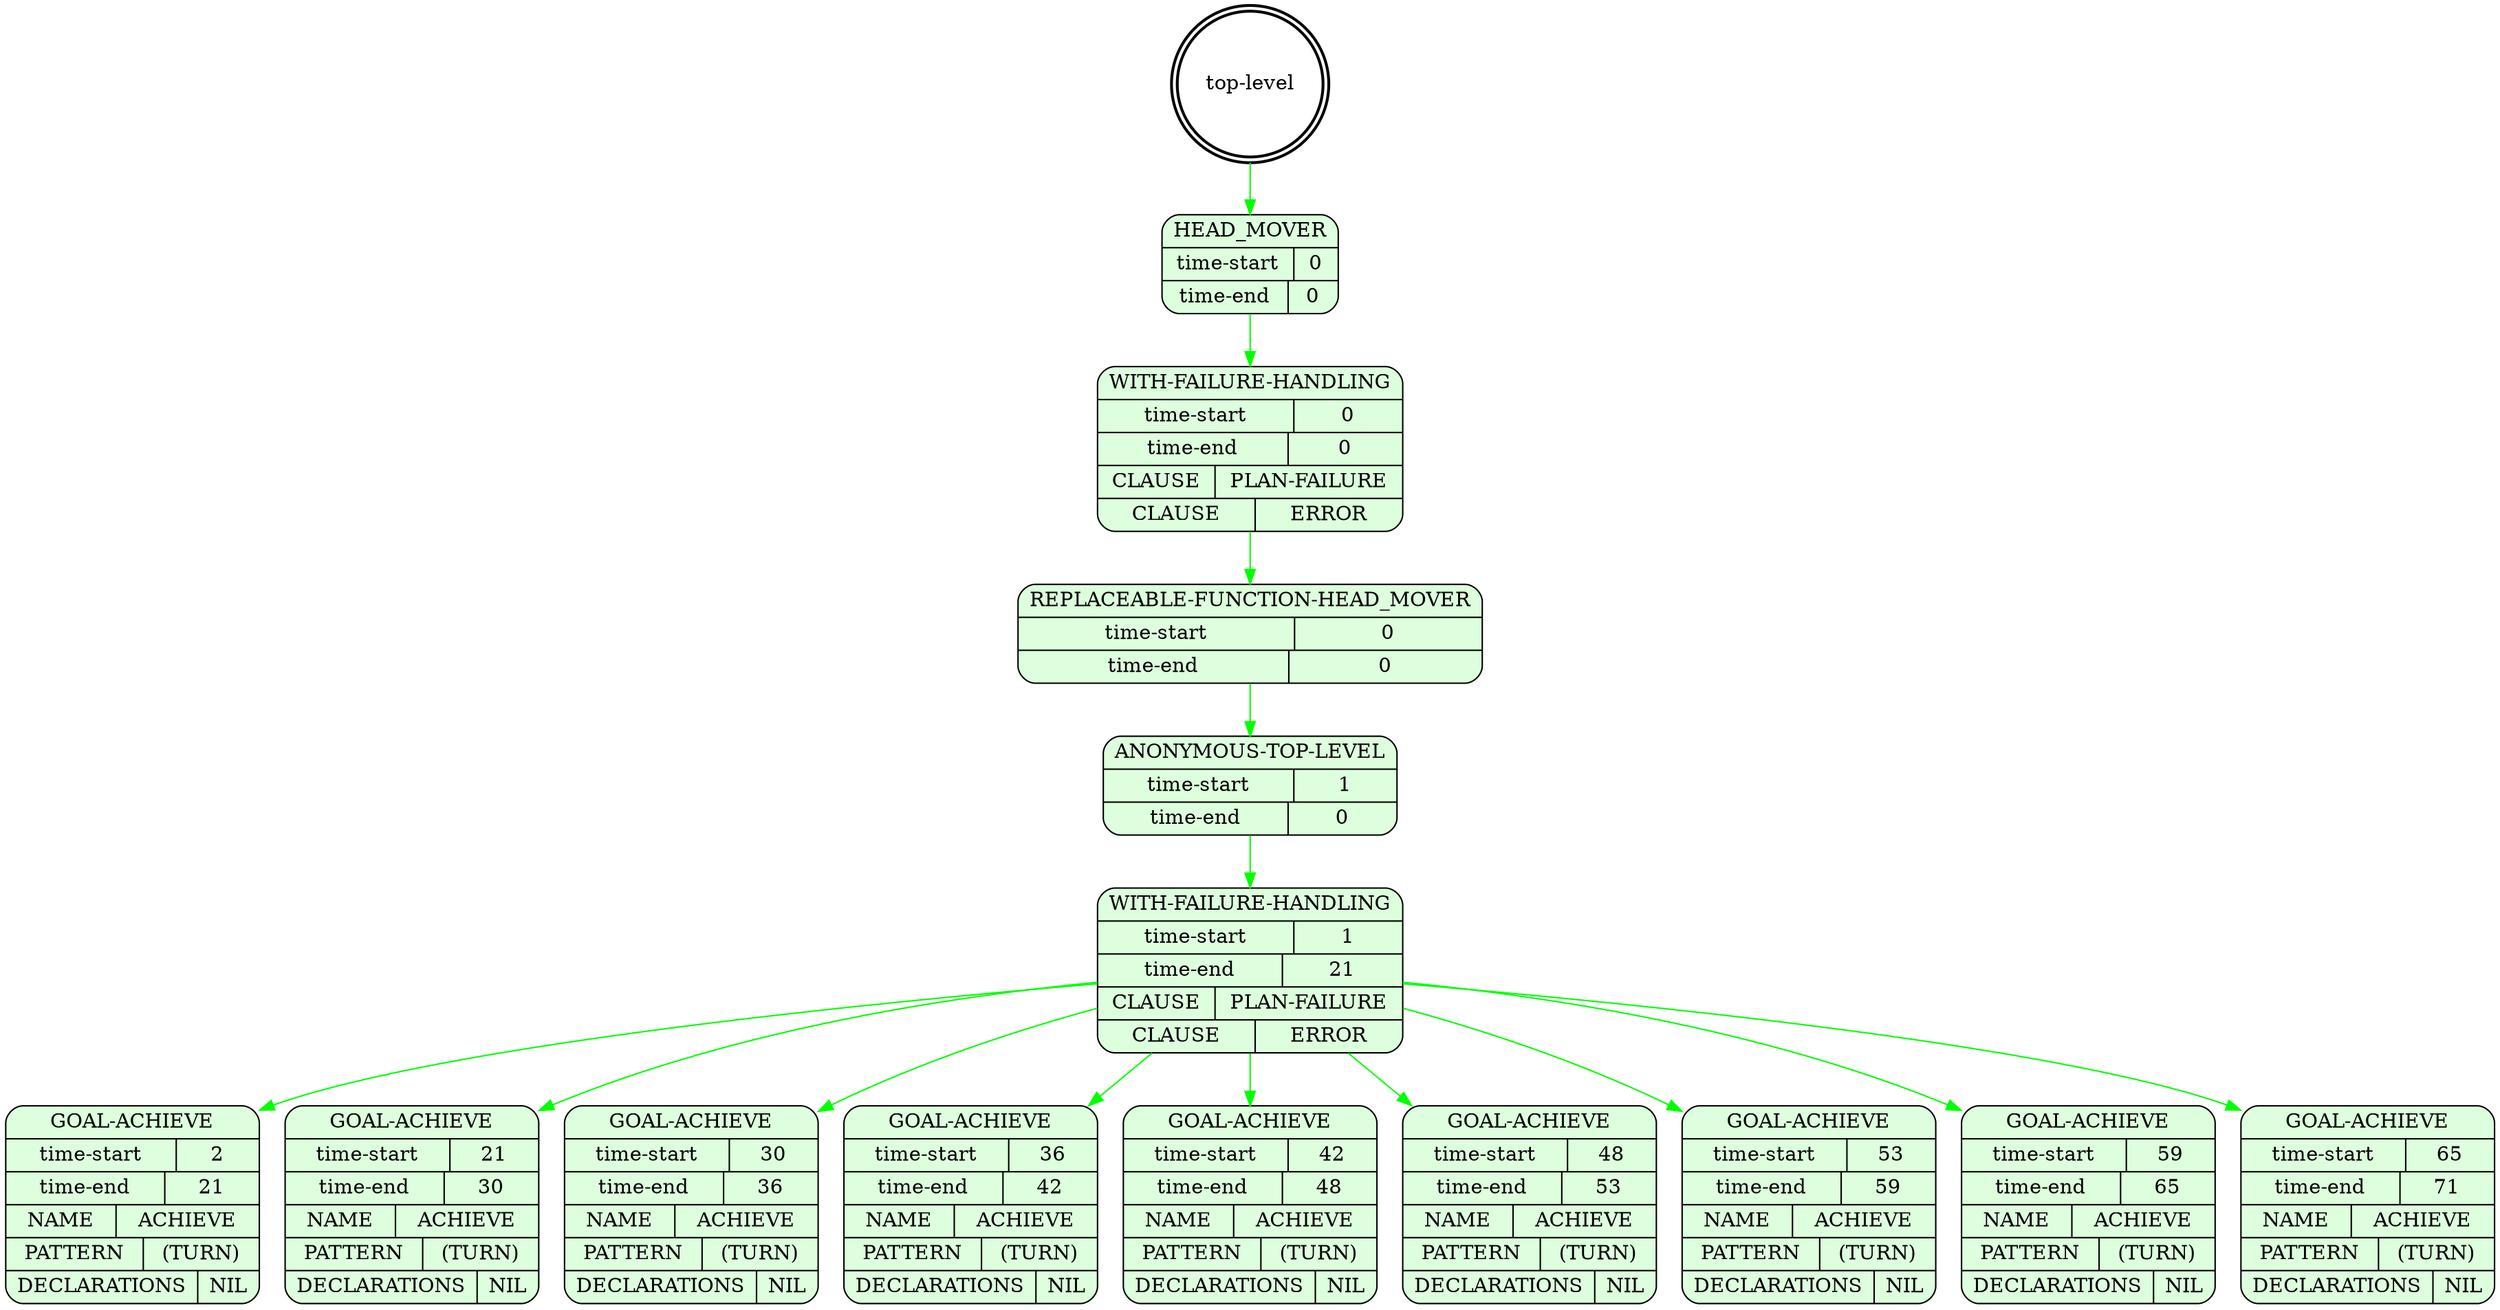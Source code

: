 digraph plangraph_un09uRejoVZxoPNk {
  node_0ikWkmpgfWVXD8cq [shape=doublecircle, style=bold, label="top-level"];

  node_tO3KVzkmLmLXRN3b [shape=Mrecord, style=filled, fillcolor="#ddffdd", label="{HEAD_MOVER|{time-start | 0}|{time-end | 0}}"];
  edge [color="green", label=""];
  node_0ikWkmpgfWVXD8cq -> node_tO3KVzkmLmLXRN3b;

  node_Vshq9oIJIfnmTX9L [shape=Mrecord, style=filled, fillcolor="#ddffdd", label="{WITH-FAILURE-HANDLING|{time-start | 0}|{time-end | 0}|{CLAUSE | PLAN-FAILURE}|{CLAUSE | ERROR}}"];
  edge [color="green", label=""];
  node_tO3KVzkmLmLXRN3b -> node_Vshq9oIJIfnmTX9L;

  node_O0fW88xvMKzW9lAD [shape=Mrecord, style=filled, fillcolor="#ddffdd", label="{REPLACEABLE-FUNCTION-HEAD_MOVER|{time-start | 0}|{time-end | 0}}"];
  edge [color="green", label=""];
  node_Vshq9oIJIfnmTX9L -> node_O0fW88xvMKzW9lAD;

  node_LxihDpCjxz8gydbW [shape=Mrecord, style=filled, fillcolor="#ddffdd", label="{ANONYMOUS-TOP-LEVEL|{time-start | 1}|{time-end | 0}}"];
  edge [color="green", label=""];
  node_O0fW88xvMKzW9lAD -> node_LxihDpCjxz8gydbW;

  node_3kgndMH8Ofe08G8r [shape=Mrecord, style=filled, fillcolor="#ddffdd", label="{WITH-FAILURE-HANDLING|{time-start | 1}|{time-end | 21}|{CLAUSE | PLAN-FAILURE}|{CLAUSE | ERROR}}"];
  edge [color="green", label=""];
  node_LxihDpCjxz8gydbW -> node_3kgndMH8Ofe08G8r;

  node_DLF6sIKAv8JZMMMj [shape=Mrecord, style=filled, fillcolor="#ddffdd", label="{GOAL-ACHIEVE|{time-start | 2}|{time-end | 21}|{NAME | ACHIEVE}|{PATTERN | (TURN)}|{DECLARATIONS | NIL}}"];
  edge [color="green", label=""];
  node_3kgndMH8Ofe08G8r -> node_DLF6sIKAv8JZMMMj;

  node_fX2OHmSP7l4dKRXy [shape=Mrecord, style=filled, fillcolor="#ddffdd", label="{GOAL-ACHIEVE|{time-start | 21}|{time-end | 30}|{NAME | ACHIEVE}|{PATTERN | (TURN)}|{DECLARATIONS | NIL}}"];
  edge [color="green", label=""];
  node_3kgndMH8Ofe08G8r -> node_fX2OHmSP7l4dKRXy;

  node_jG47EqIuTz3gYLZA [shape=Mrecord, style=filled, fillcolor="#ddffdd", label="{GOAL-ACHIEVE|{time-start | 30}|{time-end | 36}|{NAME | ACHIEVE}|{PATTERN | (TURN)}|{DECLARATIONS | NIL}}"];
  edge [color="green", label=""];
  node_3kgndMH8Ofe08G8r -> node_jG47EqIuTz3gYLZA;

  node_fSKEaQ5lS8XcqIwV [shape=Mrecord, style=filled, fillcolor="#ddffdd", label="{GOAL-ACHIEVE|{time-start | 36}|{time-end | 42}|{NAME | ACHIEVE}|{PATTERN | (TURN)}|{DECLARATIONS | NIL}}"];
  edge [color="green", label=""];
  node_3kgndMH8Ofe08G8r -> node_fSKEaQ5lS8XcqIwV;

  node_AROnmdBSeoLo47fb [shape=Mrecord, style=filled, fillcolor="#ddffdd", label="{GOAL-ACHIEVE|{time-start | 42}|{time-end | 48}|{NAME | ACHIEVE}|{PATTERN | (TURN)}|{DECLARATIONS | NIL}}"];
  edge [color="green", label=""];
  node_3kgndMH8Ofe08G8r -> node_AROnmdBSeoLo47fb;

  node_syVOpbnbm24i7VHz [shape=Mrecord, style=filled, fillcolor="#ddffdd", label="{GOAL-ACHIEVE|{time-start | 48}|{time-end | 53}|{NAME | ACHIEVE}|{PATTERN | (TURN)}|{DECLARATIONS | NIL}}"];
  edge [color="green", label=""];
  node_3kgndMH8Ofe08G8r -> node_syVOpbnbm24i7VHz;

  node_cFL1rRc3vrnu1KLo [shape=Mrecord, style=filled, fillcolor="#ddffdd", label="{GOAL-ACHIEVE|{time-start | 53}|{time-end | 59}|{NAME | ACHIEVE}|{PATTERN | (TURN)}|{DECLARATIONS | NIL}}"];
  edge [color="green", label=""];
  node_3kgndMH8Ofe08G8r -> node_cFL1rRc3vrnu1KLo;

  node_T9yhC3WVEYbMbk35 [shape=Mrecord, style=filled, fillcolor="#ddffdd", label="{GOAL-ACHIEVE|{time-start | 59}|{time-end | 65}|{NAME | ACHIEVE}|{PATTERN | (TURN)}|{DECLARATIONS | NIL}}"];
  edge [color="green", label=""];
  node_3kgndMH8Ofe08G8r -> node_T9yhC3WVEYbMbk35;

  node_euYRdf5ySbPCiV8k [shape=Mrecord, style=filled, fillcolor="#ddffdd", label="{GOAL-ACHIEVE|{time-start | 65}|{time-end | 71}|{NAME | ACHIEVE}|{PATTERN | (TURN)}|{DECLARATIONS | NIL}}"];
  edge [color="green", label=""];
  node_3kgndMH8Ofe08G8r -> node_euYRdf5ySbPCiV8k;
}
